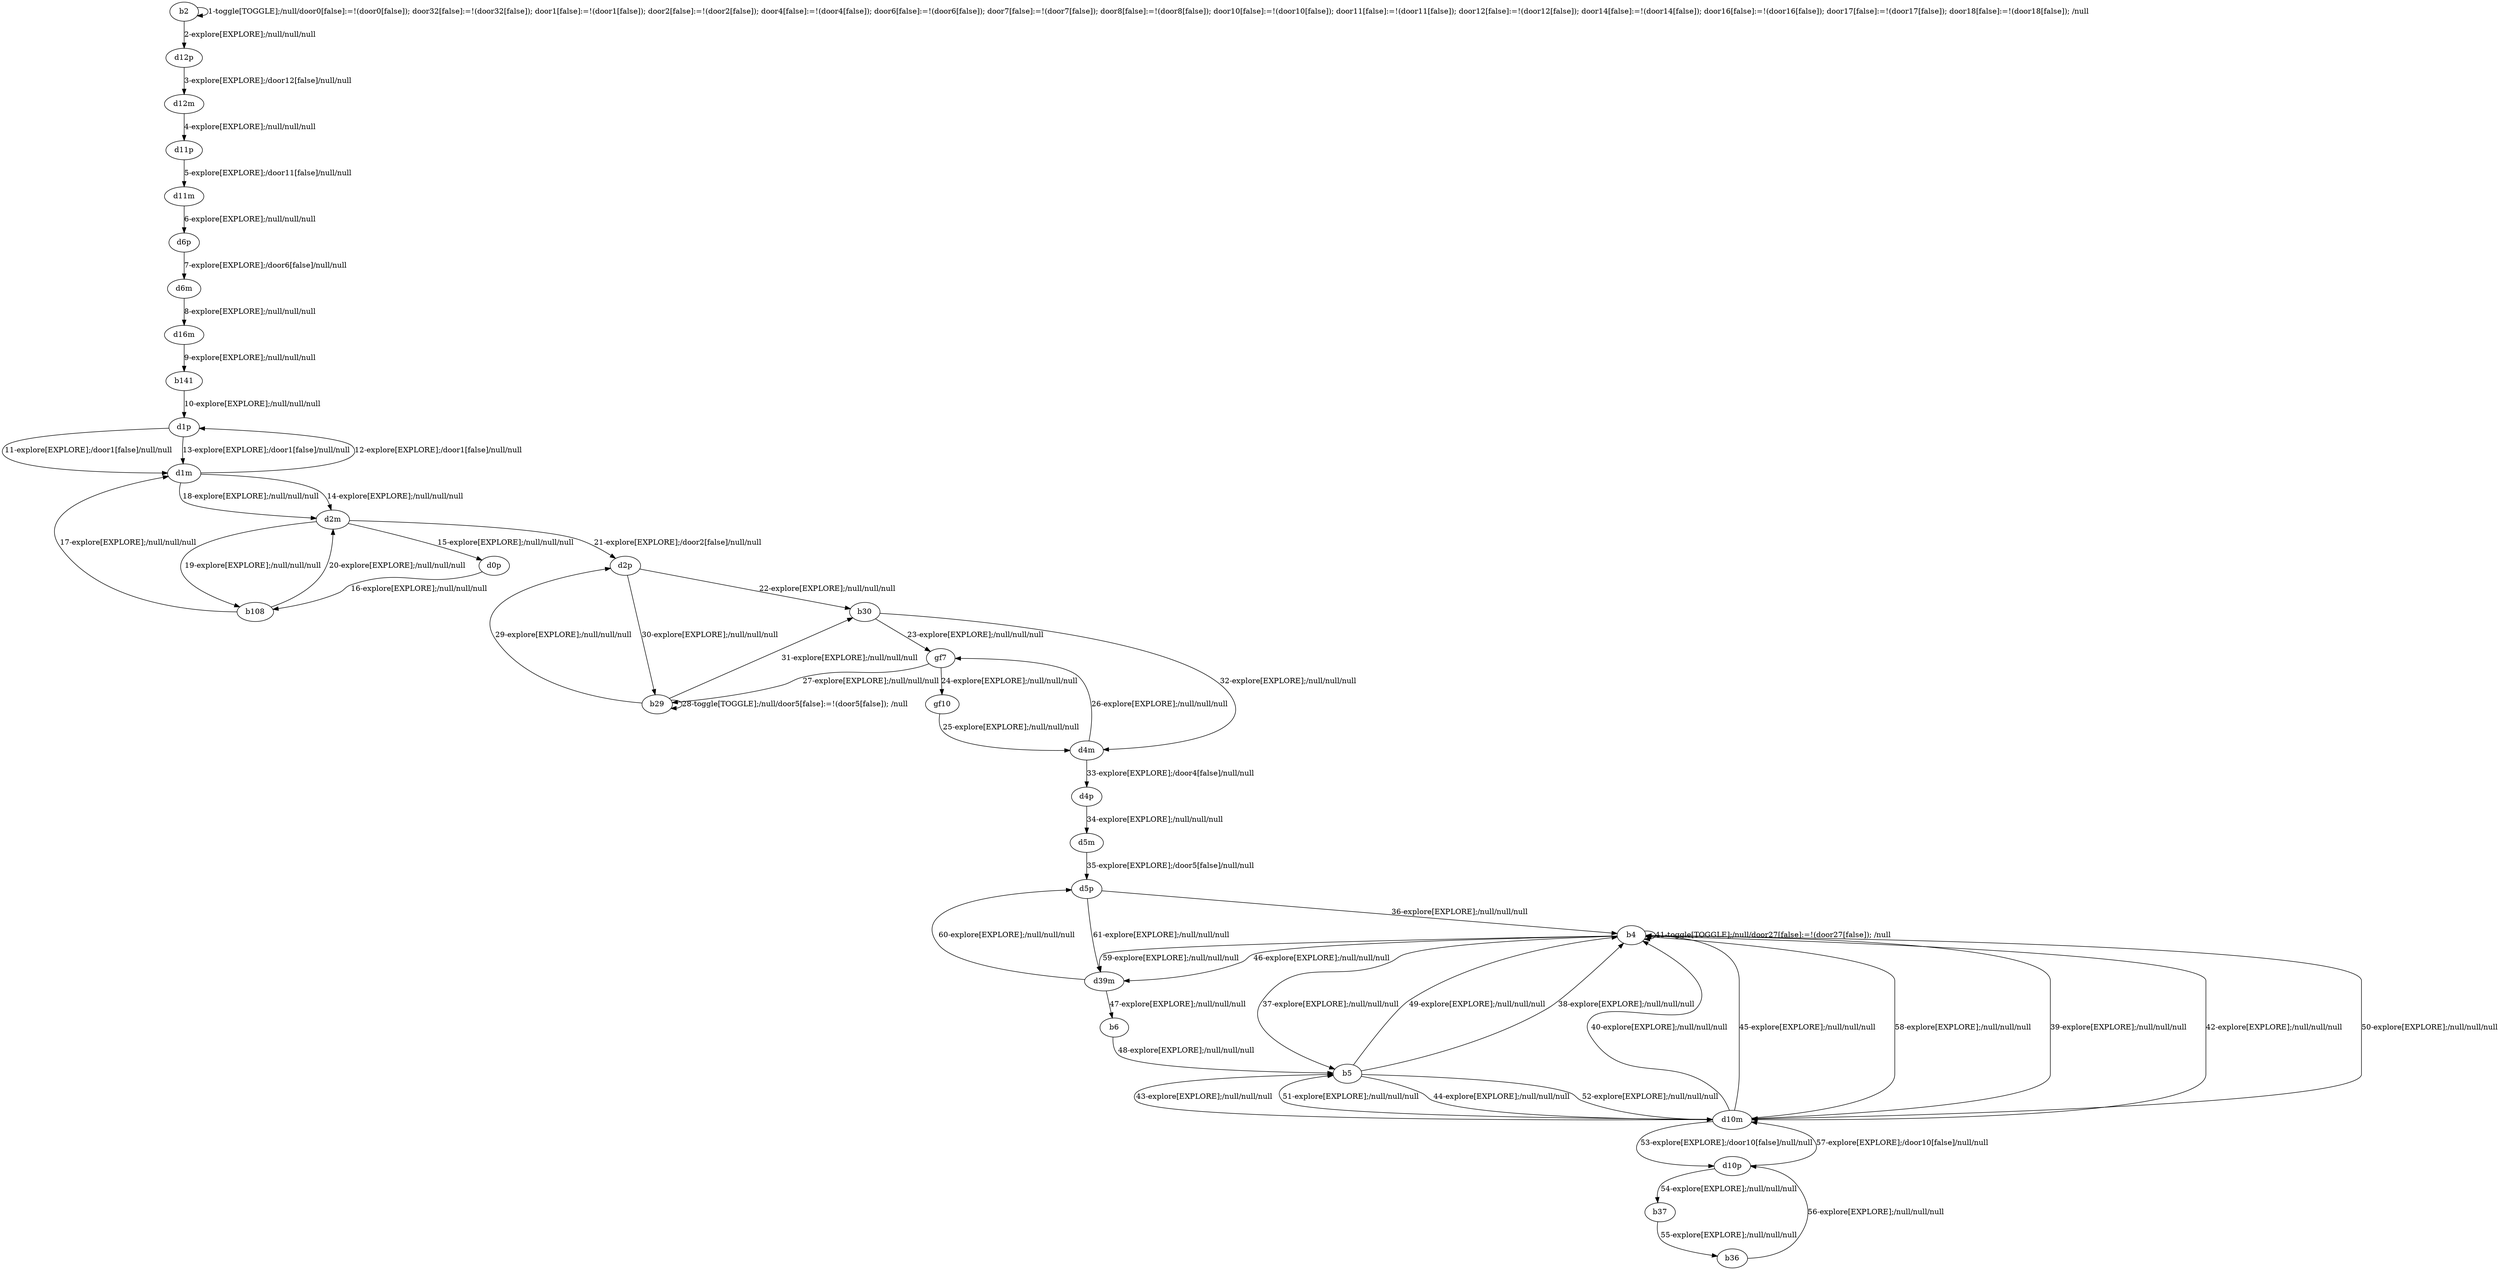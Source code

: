# Total number of goals covered by this test: 1
# d5p --> d39m

digraph g {
"b2" -> "b2" [label = "1-toggle[TOGGLE];/null/door0[false]:=!(door0[false]); door32[false]:=!(door32[false]); door1[false]:=!(door1[false]); door2[false]:=!(door2[false]); door4[false]:=!(door4[false]); door6[false]:=!(door6[false]); door7[false]:=!(door7[false]); door8[false]:=!(door8[false]); door10[false]:=!(door10[false]); door11[false]:=!(door11[false]); door12[false]:=!(door12[false]); door14[false]:=!(door14[false]); door16[false]:=!(door16[false]); door17[false]:=!(door17[false]); door18[false]:=!(door18[false]); /null"];
"b2" -> "d12p" [label = "2-explore[EXPLORE];/null/null/null"];
"d12p" -> "d12m" [label = "3-explore[EXPLORE];/door12[false]/null/null"];
"d12m" -> "d11p" [label = "4-explore[EXPLORE];/null/null/null"];
"d11p" -> "d11m" [label = "5-explore[EXPLORE];/door11[false]/null/null"];
"d11m" -> "d6p" [label = "6-explore[EXPLORE];/null/null/null"];
"d6p" -> "d6m" [label = "7-explore[EXPLORE];/door6[false]/null/null"];
"d6m" -> "d16m" [label = "8-explore[EXPLORE];/null/null/null"];
"d16m" -> "b141" [label = "9-explore[EXPLORE];/null/null/null"];
"b141" -> "d1p" [label = "10-explore[EXPLORE];/null/null/null"];
"d1p" -> "d1m" [label = "11-explore[EXPLORE];/door1[false]/null/null"];
"d1m" -> "d1p" [label = "12-explore[EXPLORE];/door1[false]/null/null"];
"d1p" -> "d1m" [label = "13-explore[EXPLORE];/door1[false]/null/null"];
"d1m" -> "d2m" [label = "14-explore[EXPLORE];/null/null/null"];
"d2m" -> "d0p" [label = "15-explore[EXPLORE];/null/null/null"];
"d0p" -> "b108" [label = "16-explore[EXPLORE];/null/null/null"];
"b108" -> "d1m" [label = "17-explore[EXPLORE];/null/null/null"];
"d1m" -> "d2m" [label = "18-explore[EXPLORE];/null/null/null"];
"d2m" -> "b108" [label = "19-explore[EXPLORE];/null/null/null"];
"b108" -> "d2m" [label = "20-explore[EXPLORE];/null/null/null"];
"d2m" -> "d2p" [label = "21-explore[EXPLORE];/door2[false]/null/null"];
"d2p" -> "b30" [label = "22-explore[EXPLORE];/null/null/null"];
"b30" -> "gf7" [label = "23-explore[EXPLORE];/null/null/null"];
"gf7" -> "gf10" [label = "24-explore[EXPLORE];/null/null/null"];
"gf10" -> "d4m" [label = "25-explore[EXPLORE];/null/null/null"];
"d4m" -> "gf7" [label = "26-explore[EXPLORE];/null/null/null"];
"gf7" -> "b29" [label = "27-explore[EXPLORE];/null/null/null"];
"b29" -> "b29" [label = "28-toggle[TOGGLE];/null/door5[false]:=!(door5[false]); /null"];
"b29" -> "d2p" [label = "29-explore[EXPLORE];/null/null/null"];
"d2p" -> "b29" [label = "30-explore[EXPLORE];/null/null/null"];
"b29" -> "b30" [label = "31-explore[EXPLORE];/null/null/null"];
"b30" -> "d4m" [label = "32-explore[EXPLORE];/null/null/null"];
"d4m" -> "d4p" [label = "33-explore[EXPLORE];/door4[false]/null/null"];
"d4p" -> "d5m" [label = "34-explore[EXPLORE];/null/null/null"];
"d5m" -> "d5p" [label = "35-explore[EXPLORE];/door5[false]/null/null"];
"d5p" -> "b4" [label = "36-explore[EXPLORE];/null/null/null"];
"b4" -> "b5" [label = "37-explore[EXPLORE];/null/null/null"];
"b5" -> "b4" [label = "38-explore[EXPLORE];/null/null/null"];
"b4" -> "d10m" [label = "39-explore[EXPLORE];/null/null/null"];
"d10m" -> "b4" [label = "40-explore[EXPLORE];/null/null/null"];
"b4" -> "b4" [label = "41-toggle[TOGGLE];/null/door27[false]:=!(door27[false]); /null"];
"b4" -> "d10m" [label = "42-explore[EXPLORE];/null/null/null"];
"d10m" -> "b5" [label = "43-explore[EXPLORE];/null/null/null"];
"b5" -> "d10m" [label = "44-explore[EXPLORE];/null/null/null"];
"d10m" -> "b4" [label = "45-explore[EXPLORE];/null/null/null"];
"b4" -> "d39m" [label = "46-explore[EXPLORE];/null/null/null"];
"d39m" -> "b6" [label = "47-explore[EXPLORE];/null/null/null"];
"b6" -> "b5" [label = "48-explore[EXPLORE];/null/null/null"];
"b5" -> "b4" [label = "49-explore[EXPLORE];/null/null/null"];
"b4" -> "d10m" [label = "50-explore[EXPLORE];/null/null/null"];
"d10m" -> "b5" [label = "51-explore[EXPLORE];/null/null/null"];
"b5" -> "d10m" [label = "52-explore[EXPLORE];/null/null/null"];
"d10m" -> "d10p" [label = "53-explore[EXPLORE];/door10[false]/null/null"];
"d10p" -> "b37" [label = "54-explore[EXPLORE];/null/null/null"];
"b37" -> "b36" [label = "55-explore[EXPLORE];/null/null/null"];
"b36" -> "d10p" [label = "56-explore[EXPLORE];/null/null/null"];
"d10p" -> "d10m" [label = "57-explore[EXPLORE];/door10[false]/null/null"];
"d10m" -> "b4" [label = "58-explore[EXPLORE];/null/null/null"];
"b4" -> "d39m" [label = "59-explore[EXPLORE];/null/null/null"];
"d39m" -> "d5p" [label = "60-explore[EXPLORE];/null/null/null"];
"d5p" -> "d39m" [label = "61-explore[EXPLORE];/null/null/null"];
}